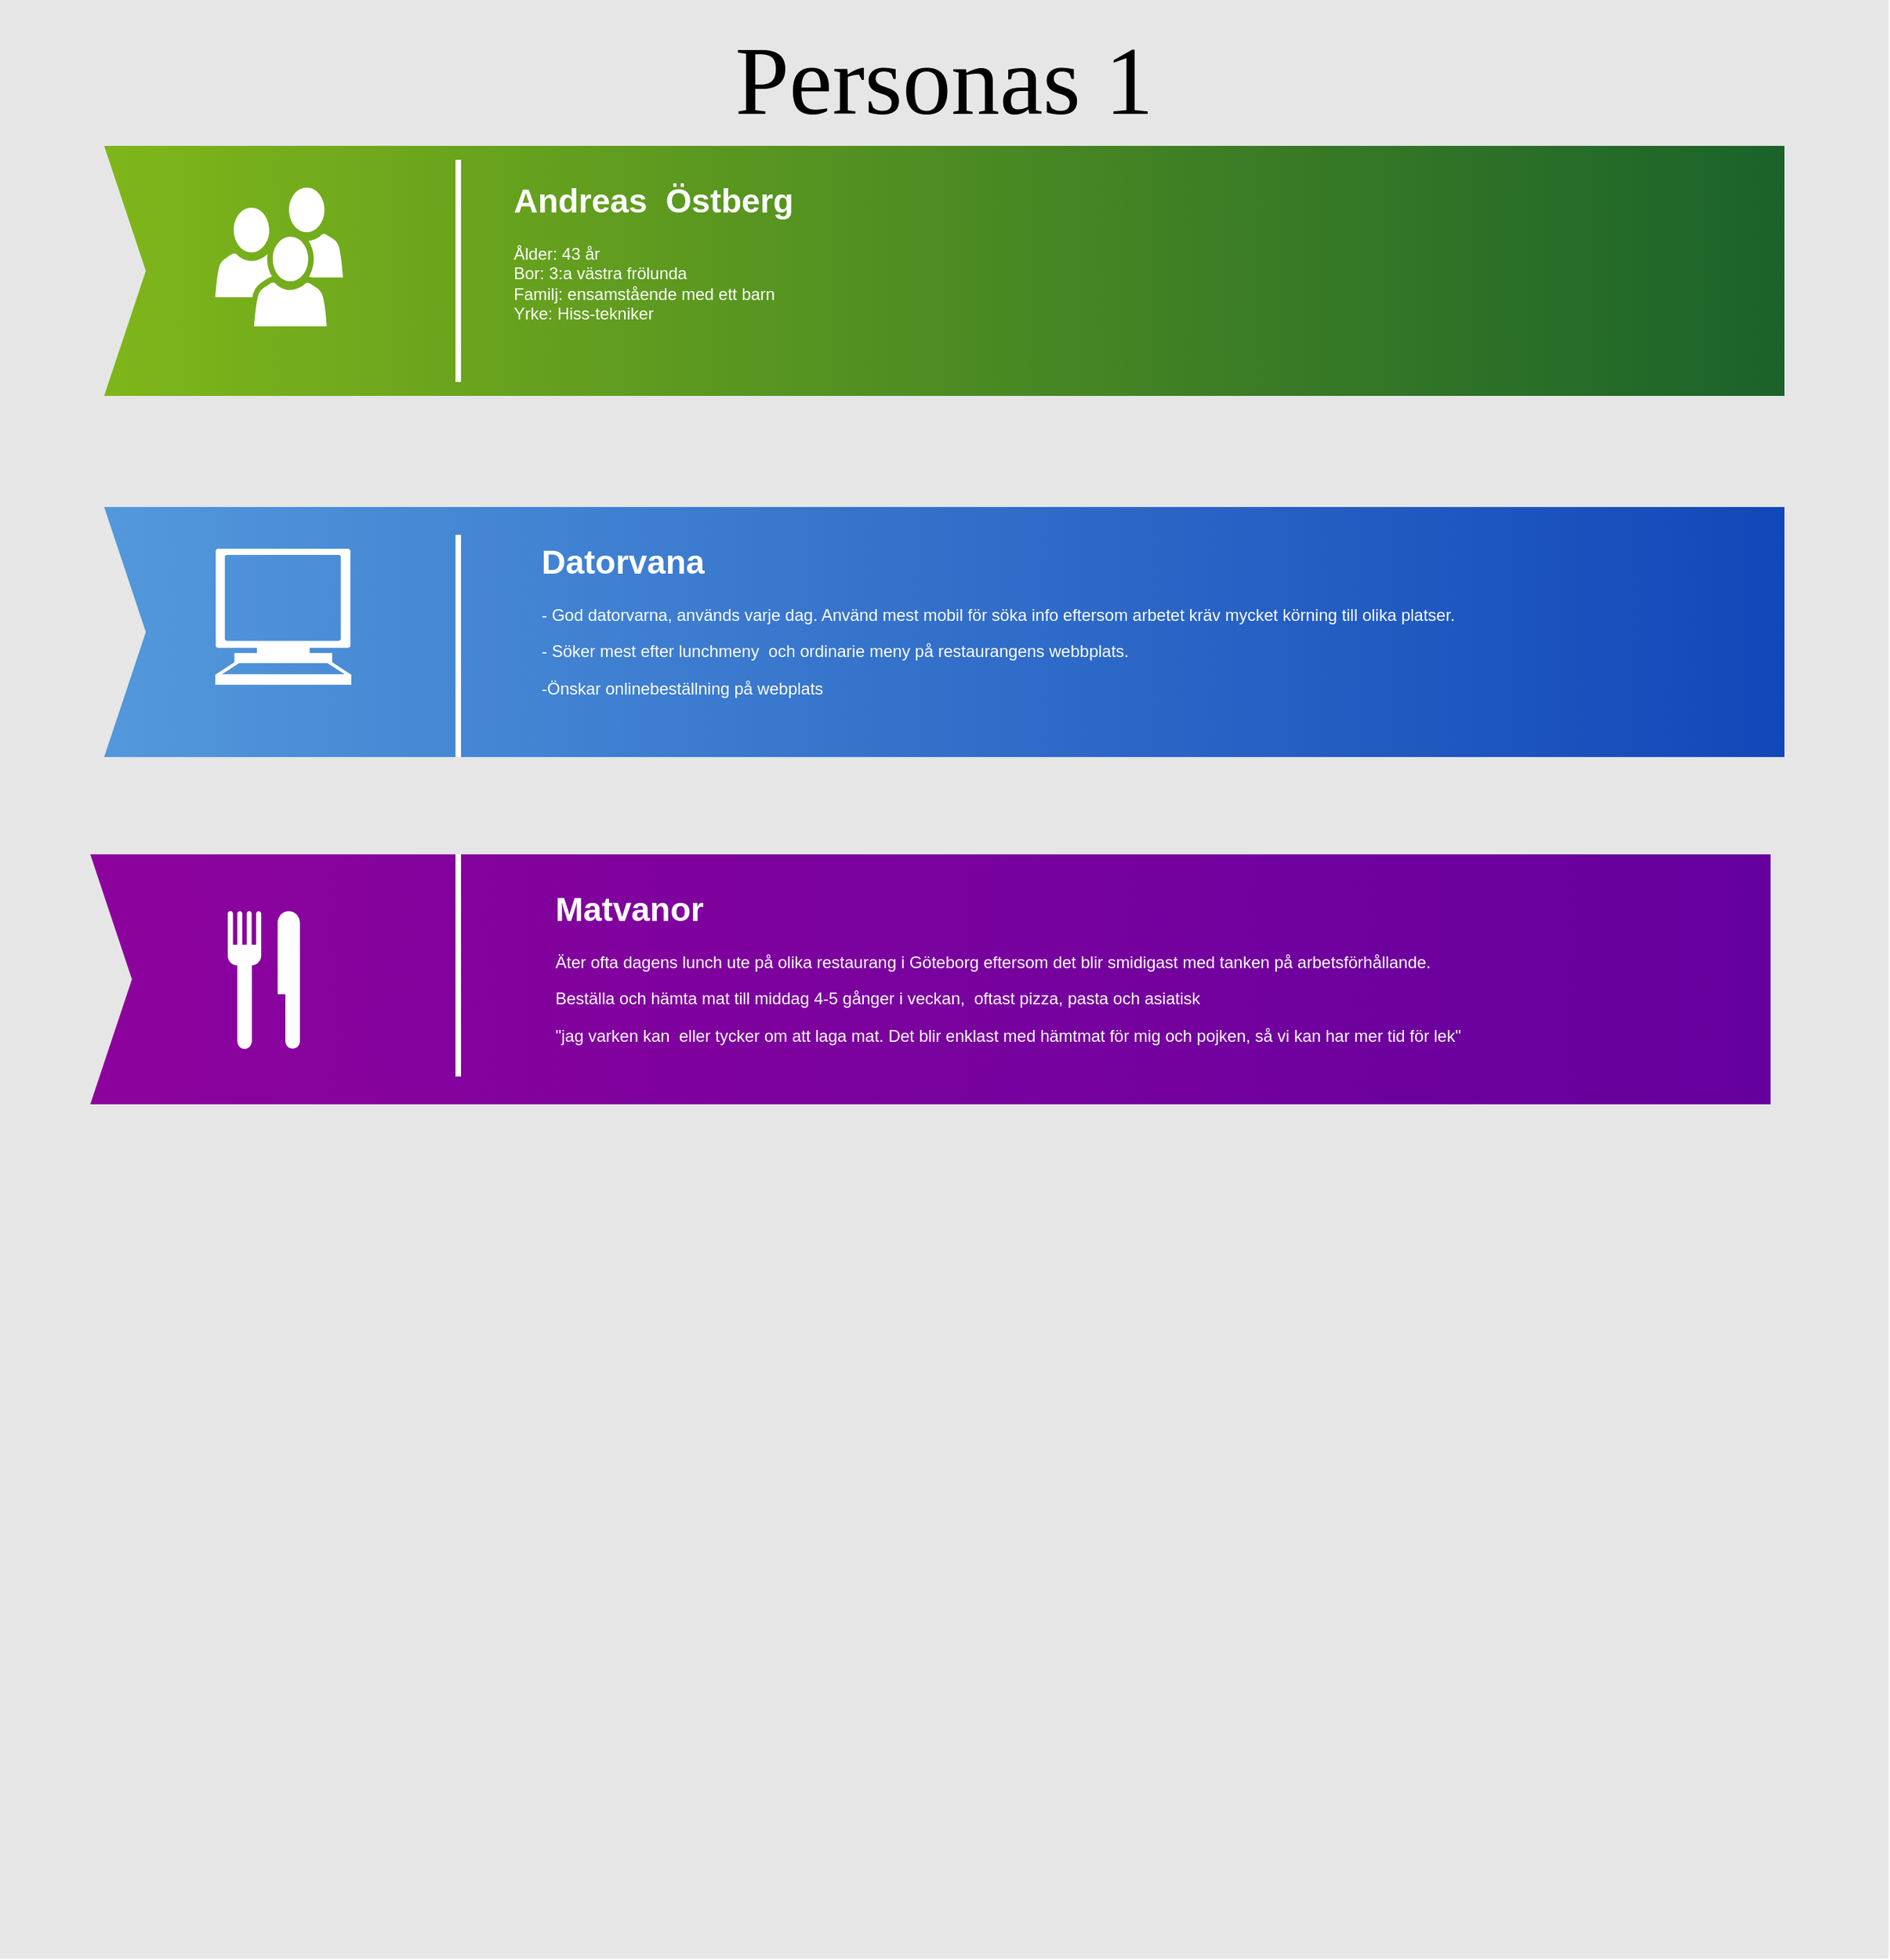 <mxfile version="16.1.2" type="github">
  <diagram name="Page-1" id="1622d65d-c77d-c4b6-e0e7-3c11208c8684">
    <mxGraphModel dx="1320" dy="468" grid="1" gridSize="10" guides="1" tooltips="1" connect="1" arrows="1" fold="1" page="1" pageScale="1.5" pageWidth="1169" pageHeight="826" background="none" math="0" shadow="0">
      <root>
        <mxCell id="0" style=";html=1;" />
        <mxCell id="1" style=";html=1;" parent="0" />
        <mxCell id="869962fe87da545-5" value="Personas 1" style="whiteSpace=wrap;html=1;rounded=0;shadow=0;dashed=0;strokeWidth=1;fillColor=#E6E6E6;fontFamily=Verdana;fontSize=70;strokeColor=none;verticalAlign=top;spacingTop=10;" parent="1" vertex="1">
          <mxGeometry x="25" y="65" width="1360" height="1410" as="geometry" />
        </mxCell>
        <mxCell id="869962fe87da545-2" value="" style="html=1;shadow=0;dashed=0;align=center;verticalAlign=middle;shape=mxgraph.arrows2.arrow;dy=0;dx=0;notch=30;rounded=0;strokeColor=none;strokeWidth=1;fillColor=#7FB61A;fontFamily=Tahoma;fontSize=10;fontColor=#FFFFFF;gradientColor=#1B622A;gradientDirection=east;" parent="1" vertex="1">
          <mxGeometry x="100" y="170" width="1210" height="180" as="geometry" />
        </mxCell>
        <mxCell id="869962fe87da545-8" value="" style="html=1;shadow=0;dashed=0;align=center;verticalAlign=middle;shape=mxgraph.arrows2.arrow;dy=0;dx=0;notch=30;rounded=0;strokeColor=none;strokeWidth=1;fillColor=#5398DB;fontFamily=Tahoma;fontSize=10;fontColor=#FFFFFF;gradientColor=#1247B9;gradientDirection=east;" parent="1" vertex="1">
          <mxGeometry x="100" y="430" width="1210" height="180" as="geometry" />
        </mxCell>
        <mxCell id="869962fe87da545-11" value="" style="html=1;shadow=0;dashed=0;align=center;verticalAlign=middle;shape=mxgraph.arrows2.arrow;dy=0;dx=0;notch=30;rounded=0;strokeColor=none;strokeWidth=1;fillColor=#8D029D;fontFamily=Tahoma;fontSize=10;fontColor=#FFFFFF;gradientColor=#65009E;gradientDirection=east;" parent="1" vertex="1">
          <mxGeometry x="90" y="680" width="1210" height="180" as="geometry" />
        </mxCell>
        <mxCell id="869962fe87da545-24" value="" style="line;strokeWidth=4;direction=south;html=1;rounded=0;shadow=0;dashed=0;fillColor=none;gradientColor=#AD0002;fontFamily=Helvetica;fontSize=150;fontColor=#FFFFFF;align=right;strokeColor=#FFFFFF;" parent="1" vertex="1">
          <mxGeometry x="350" y="180" width="10" height="160" as="geometry" />
        </mxCell>
        <mxCell id="869962fe87da545-25" value="" style="line;strokeWidth=4;direction=south;html=1;rounded=0;shadow=0;dashed=0;fillColor=none;gradientColor=#AD0002;fontFamily=Helvetica;fontSize=150;fontColor=#FFFFFF;align=right;strokeColor=#FFFFFF;" parent="1" vertex="1">
          <mxGeometry x="350" y="450" width="10" height="160" as="geometry" />
        </mxCell>
        <mxCell id="869962fe87da545-26" value="" style="line;strokeWidth=4;direction=south;html=1;rounded=0;shadow=0;dashed=0;fillColor=none;gradientColor=#AD0002;fontFamily=Helvetica;fontSize=150;fontColor=#FFFFFF;align=right;strokeColor=#FFFFFF;" parent="1" vertex="1">
          <mxGeometry x="350" y="680" width="10" height="160" as="geometry" />
        </mxCell>
        <mxCell id="869962fe87da545-29" value="&lt;h1&gt;Andreas&amp;nbsp; Östberg&lt;/h1&gt;&lt;div&gt;Ålder: 43 år&lt;/div&gt;&lt;div&gt;Bor: 3:a västra frölunda&lt;br&gt;&lt;/div&gt;&lt;div&gt;Familj: ensamstående med ett barn&lt;/div&gt;&lt;div&gt;Yrke: Hiss-tekniker&lt;br&gt;&lt;/div&gt;&lt;div&gt;&lt;br&gt;&lt;/div&gt;" style="text;html=1;strokeColor=none;fillColor=none;spacing=5;spacingTop=-20;whiteSpace=wrap;overflow=hidden;rounded=0;shadow=0;dashed=0;fontFamily=Helvetica;fontSize=12;fontColor=#FFFFFF;align=left;" parent="1" vertex="1">
          <mxGeometry x="390" y="190" width="670" height="140" as="geometry" />
        </mxCell>
        <mxCell id="869962fe87da545-30" value="&lt;h1&gt;Datorvana&lt;br&gt;&lt;/h1&gt;&lt;p&gt;- God datorvarna, används varje dag. Använd mest mobil för söka info eftersom arbetet kräv mycket körning till olika platser.&lt;/p&gt;&lt;p&gt;&lt;span&gt;- Söker mest efter lunchmeny&amp;nbsp; och ordinarie meny på restaurangens webbplats. &lt;br&gt;&lt;/span&gt;&lt;/p&gt;&lt;p&gt;&lt;span&gt;-Önskar onlinebeställning på webplats&lt;br&gt;&lt;/span&gt;&lt;/p&gt;&lt;p&gt;&lt;span&gt;&lt;br&gt;&lt;/span&gt;&lt;/p&gt;" style="text;html=1;strokeColor=none;fillColor=none;spacing=5;spacingTop=-20;whiteSpace=wrap;overflow=hidden;rounded=0;shadow=0;dashed=0;fontFamily=Helvetica;fontSize=12;fontColor=#FFFFFF;align=left;" parent="1" vertex="1">
          <mxGeometry x="410" y="450" width="740" height="140" as="geometry" />
        </mxCell>
        <mxCell id="869962fe87da545-31" value="&lt;h1&gt;Matvanor&lt;/h1&gt;&lt;p&gt;Äter ofta dagens lunch ute på olika restaurang i Göteborg eftersom det blir smidigast med tanken på arbetsförhållande.&lt;/p&gt;&lt;p&gt;Beställa och hämta mat till middag 4-5 gånger i veckan,&amp;nbsp; oftast pizza, pasta och asiatisk&lt;/p&gt;&lt;p&gt;&quot;jag varken kan&amp;nbsp; eller tycker om att laga mat. Det blir enklast med hämtmat för mig och pojken, så vi kan har mer tid för lek&quot;&lt;br&gt;&lt;/p&gt;" style="text;html=1;strokeColor=none;fillColor=none;spacing=5;spacingTop=-20;whiteSpace=wrap;overflow=hidden;rounded=0;shadow=0;dashed=0;fontFamily=Helvetica;fontSize=12;fontColor=#FFFFFF;align=left;" parent="1" vertex="1">
          <mxGeometry x="420" y="700" width="720" height="140" as="geometry" />
        </mxCell>
        <mxCell id="869962fe87da545-34" value="" style="shadow=0;dashed=0;html=1;strokeColor=none;fillColor=#FFFFFF;labelPosition=center;verticalLabelPosition=bottom;verticalAlign=top;shape=mxgraph.office.users.users;rounded=0;fontFamily=Helvetica;fontSize=12;fontColor=#FFFFFF;align=left;" parent="1" vertex="1">
          <mxGeometry x="180.0" y="200" width="92" height="100" as="geometry" />
        </mxCell>
        <mxCell id="-uY1jr_jo86PRTUWPSNB-1" value="" style="shape=mxgraph.signs.food.restaurant_2;html=1;pointerEvents=1;fillColor=#FFFFFF;strokeColor=none;verticalLabelPosition=bottom;verticalAlign=top;align=center;sketch=0;" vertex="1" parent="1">
          <mxGeometry x="189" y="718" width="52" height="104" as="geometry" />
        </mxCell>
        <mxCell id="-uY1jr_jo86PRTUWPSNB-3" value="" style="shape=mxgraph.signs.tech.computer;html=1;pointerEvents=1;verticalLabelPosition=bottom;verticalAlign=top;align=center;sketch=0;strokeColor=none;" vertex="1" parent="1">
          <mxGeometry x="180" y="460" width="98" height="98" as="geometry" />
        </mxCell>
      </root>
    </mxGraphModel>
  </diagram>
</mxfile>
